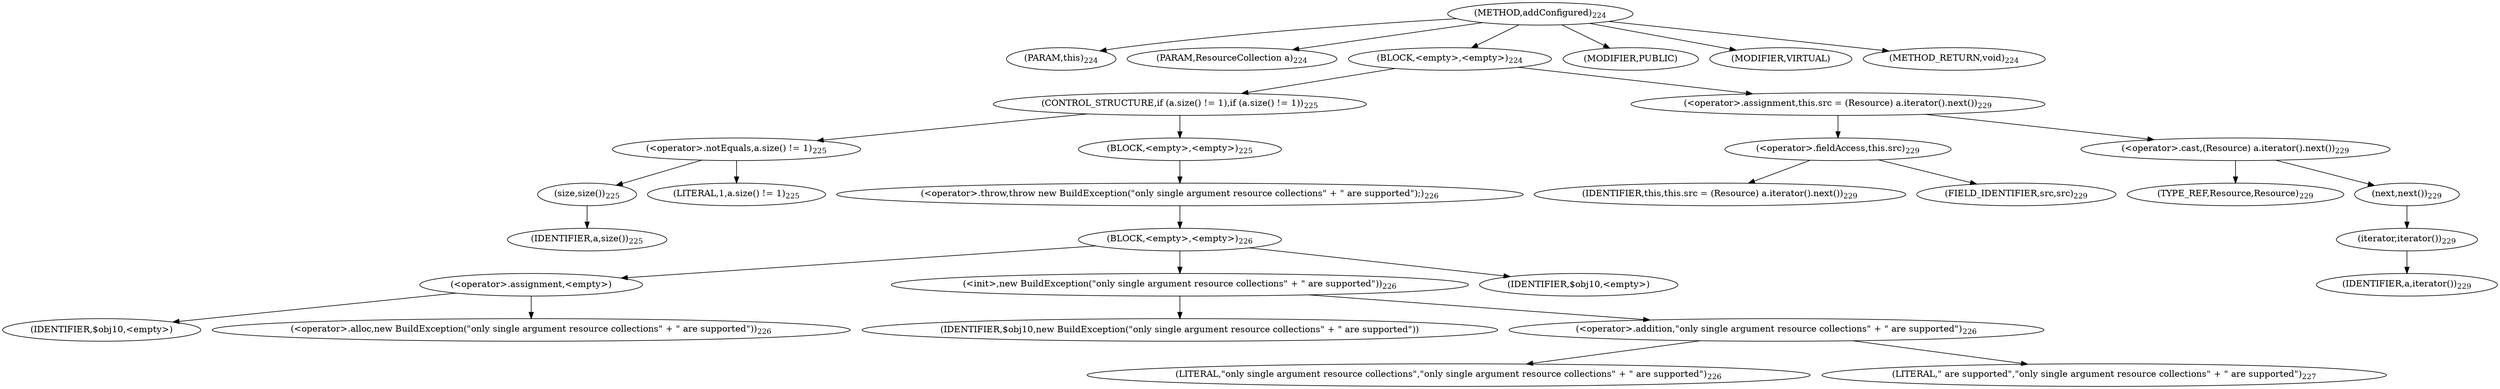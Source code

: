 digraph "addConfigured" {  
"448" [label = <(METHOD,addConfigured)<SUB>224</SUB>> ]
"449" [label = <(PARAM,this)<SUB>224</SUB>> ]
"450" [label = <(PARAM,ResourceCollection a)<SUB>224</SUB>> ]
"451" [label = <(BLOCK,&lt;empty&gt;,&lt;empty&gt;)<SUB>224</SUB>> ]
"452" [label = <(CONTROL_STRUCTURE,if (a.size() != 1),if (a.size() != 1))<SUB>225</SUB>> ]
"453" [label = <(&lt;operator&gt;.notEquals,a.size() != 1)<SUB>225</SUB>> ]
"454" [label = <(size,size())<SUB>225</SUB>> ]
"455" [label = <(IDENTIFIER,a,size())<SUB>225</SUB>> ]
"456" [label = <(LITERAL,1,a.size() != 1)<SUB>225</SUB>> ]
"457" [label = <(BLOCK,&lt;empty&gt;,&lt;empty&gt;)<SUB>225</SUB>> ]
"458" [label = <(&lt;operator&gt;.throw,throw new BuildException(&quot;only single argument resource collections&quot; + &quot; are supported&quot;);)<SUB>226</SUB>> ]
"459" [label = <(BLOCK,&lt;empty&gt;,&lt;empty&gt;)<SUB>226</SUB>> ]
"460" [label = <(&lt;operator&gt;.assignment,&lt;empty&gt;)> ]
"461" [label = <(IDENTIFIER,$obj10,&lt;empty&gt;)> ]
"462" [label = <(&lt;operator&gt;.alloc,new BuildException(&quot;only single argument resource collections&quot; + &quot; are supported&quot;))<SUB>226</SUB>> ]
"463" [label = <(&lt;init&gt;,new BuildException(&quot;only single argument resource collections&quot; + &quot; are supported&quot;))<SUB>226</SUB>> ]
"464" [label = <(IDENTIFIER,$obj10,new BuildException(&quot;only single argument resource collections&quot; + &quot; are supported&quot;))> ]
"465" [label = <(&lt;operator&gt;.addition,&quot;only single argument resource collections&quot; + &quot; are supported&quot;)<SUB>226</SUB>> ]
"466" [label = <(LITERAL,&quot;only single argument resource collections&quot;,&quot;only single argument resource collections&quot; + &quot; are supported&quot;)<SUB>226</SUB>> ]
"467" [label = <(LITERAL,&quot; are supported&quot;,&quot;only single argument resource collections&quot; + &quot; are supported&quot;)<SUB>227</SUB>> ]
"468" [label = <(IDENTIFIER,$obj10,&lt;empty&gt;)> ]
"469" [label = <(&lt;operator&gt;.assignment,this.src = (Resource) a.iterator().next())<SUB>229</SUB>> ]
"470" [label = <(&lt;operator&gt;.fieldAccess,this.src)<SUB>229</SUB>> ]
"471" [label = <(IDENTIFIER,this,this.src = (Resource) a.iterator().next())<SUB>229</SUB>> ]
"472" [label = <(FIELD_IDENTIFIER,src,src)<SUB>229</SUB>> ]
"473" [label = <(&lt;operator&gt;.cast,(Resource) a.iterator().next())<SUB>229</SUB>> ]
"474" [label = <(TYPE_REF,Resource,Resource)<SUB>229</SUB>> ]
"475" [label = <(next,next())<SUB>229</SUB>> ]
"476" [label = <(iterator,iterator())<SUB>229</SUB>> ]
"477" [label = <(IDENTIFIER,a,iterator())<SUB>229</SUB>> ]
"478" [label = <(MODIFIER,PUBLIC)> ]
"479" [label = <(MODIFIER,VIRTUAL)> ]
"480" [label = <(METHOD_RETURN,void)<SUB>224</SUB>> ]
  "448" -> "449" 
  "448" -> "450" 
  "448" -> "451" 
  "448" -> "478" 
  "448" -> "479" 
  "448" -> "480" 
  "451" -> "452" 
  "451" -> "469" 
  "452" -> "453" 
  "452" -> "457" 
  "453" -> "454" 
  "453" -> "456" 
  "454" -> "455" 
  "457" -> "458" 
  "458" -> "459" 
  "459" -> "460" 
  "459" -> "463" 
  "459" -> "468" 
  "460" -> "461" 
  "460" -> "462" 
  "463" -> "464" 
  "463" -> "465" 
  "465" -> "466" 
  "465" -> "467" 
  "469" -> "470" 
  "469" -> "473" 
  "470" -> "471" 
  "470" -> "472" 
  "473" -> "474" 
  "473" -> "475" 
  "475" -> "476" 
  "476" -> "477" 
}

